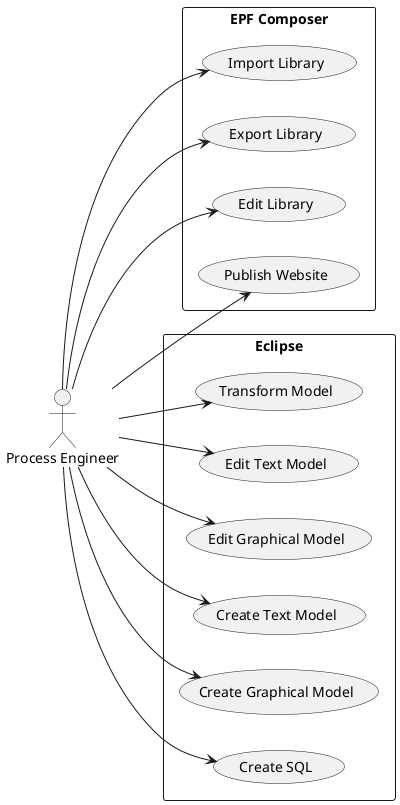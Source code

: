 @startuml UCM_ModelEditor
left to right direction

actor "Process Engineer" as ProcessEngineer

rectangle "EPF Composer" as EPFComposer {
    usecase "Import Library" as ImportLibrary
    usecase "Export Library" as ExportLibrary
    usecase "Edit Library" as EditLibrary
    usecase "Publish Website" as PublishWebsite
}

rectangle Eclipse {
    usecase "Transform Model" as TransformModel
    usecase "Edit Text Model" as EditTextModel
    usecase "Edit Graphical Model" as EditGraphicalModel
    usecase "Create Text Model" as CreateTextModel
    usecase "Create Graphical Model" as CreateGraphicalModel
    usecase "Create SQL" as CreateSQL
}

ProcessEngineer --> ImportLibrary
ProcessEngineer --> ExportLibrary
ProcessEngineer --> EditLibrary
ProcessEngineer --> PublishWebsite
ProcessEngineer --> TransformModel
ProcessEngineer --> EditTextModel
ProcessEngineer --> EditGraphicalModel
ProcessEngineer --> CreateTextModel
ProcessEngineer --> CreateGraphicalModel
ProcessEngineer --> CreateSQL
@enduml